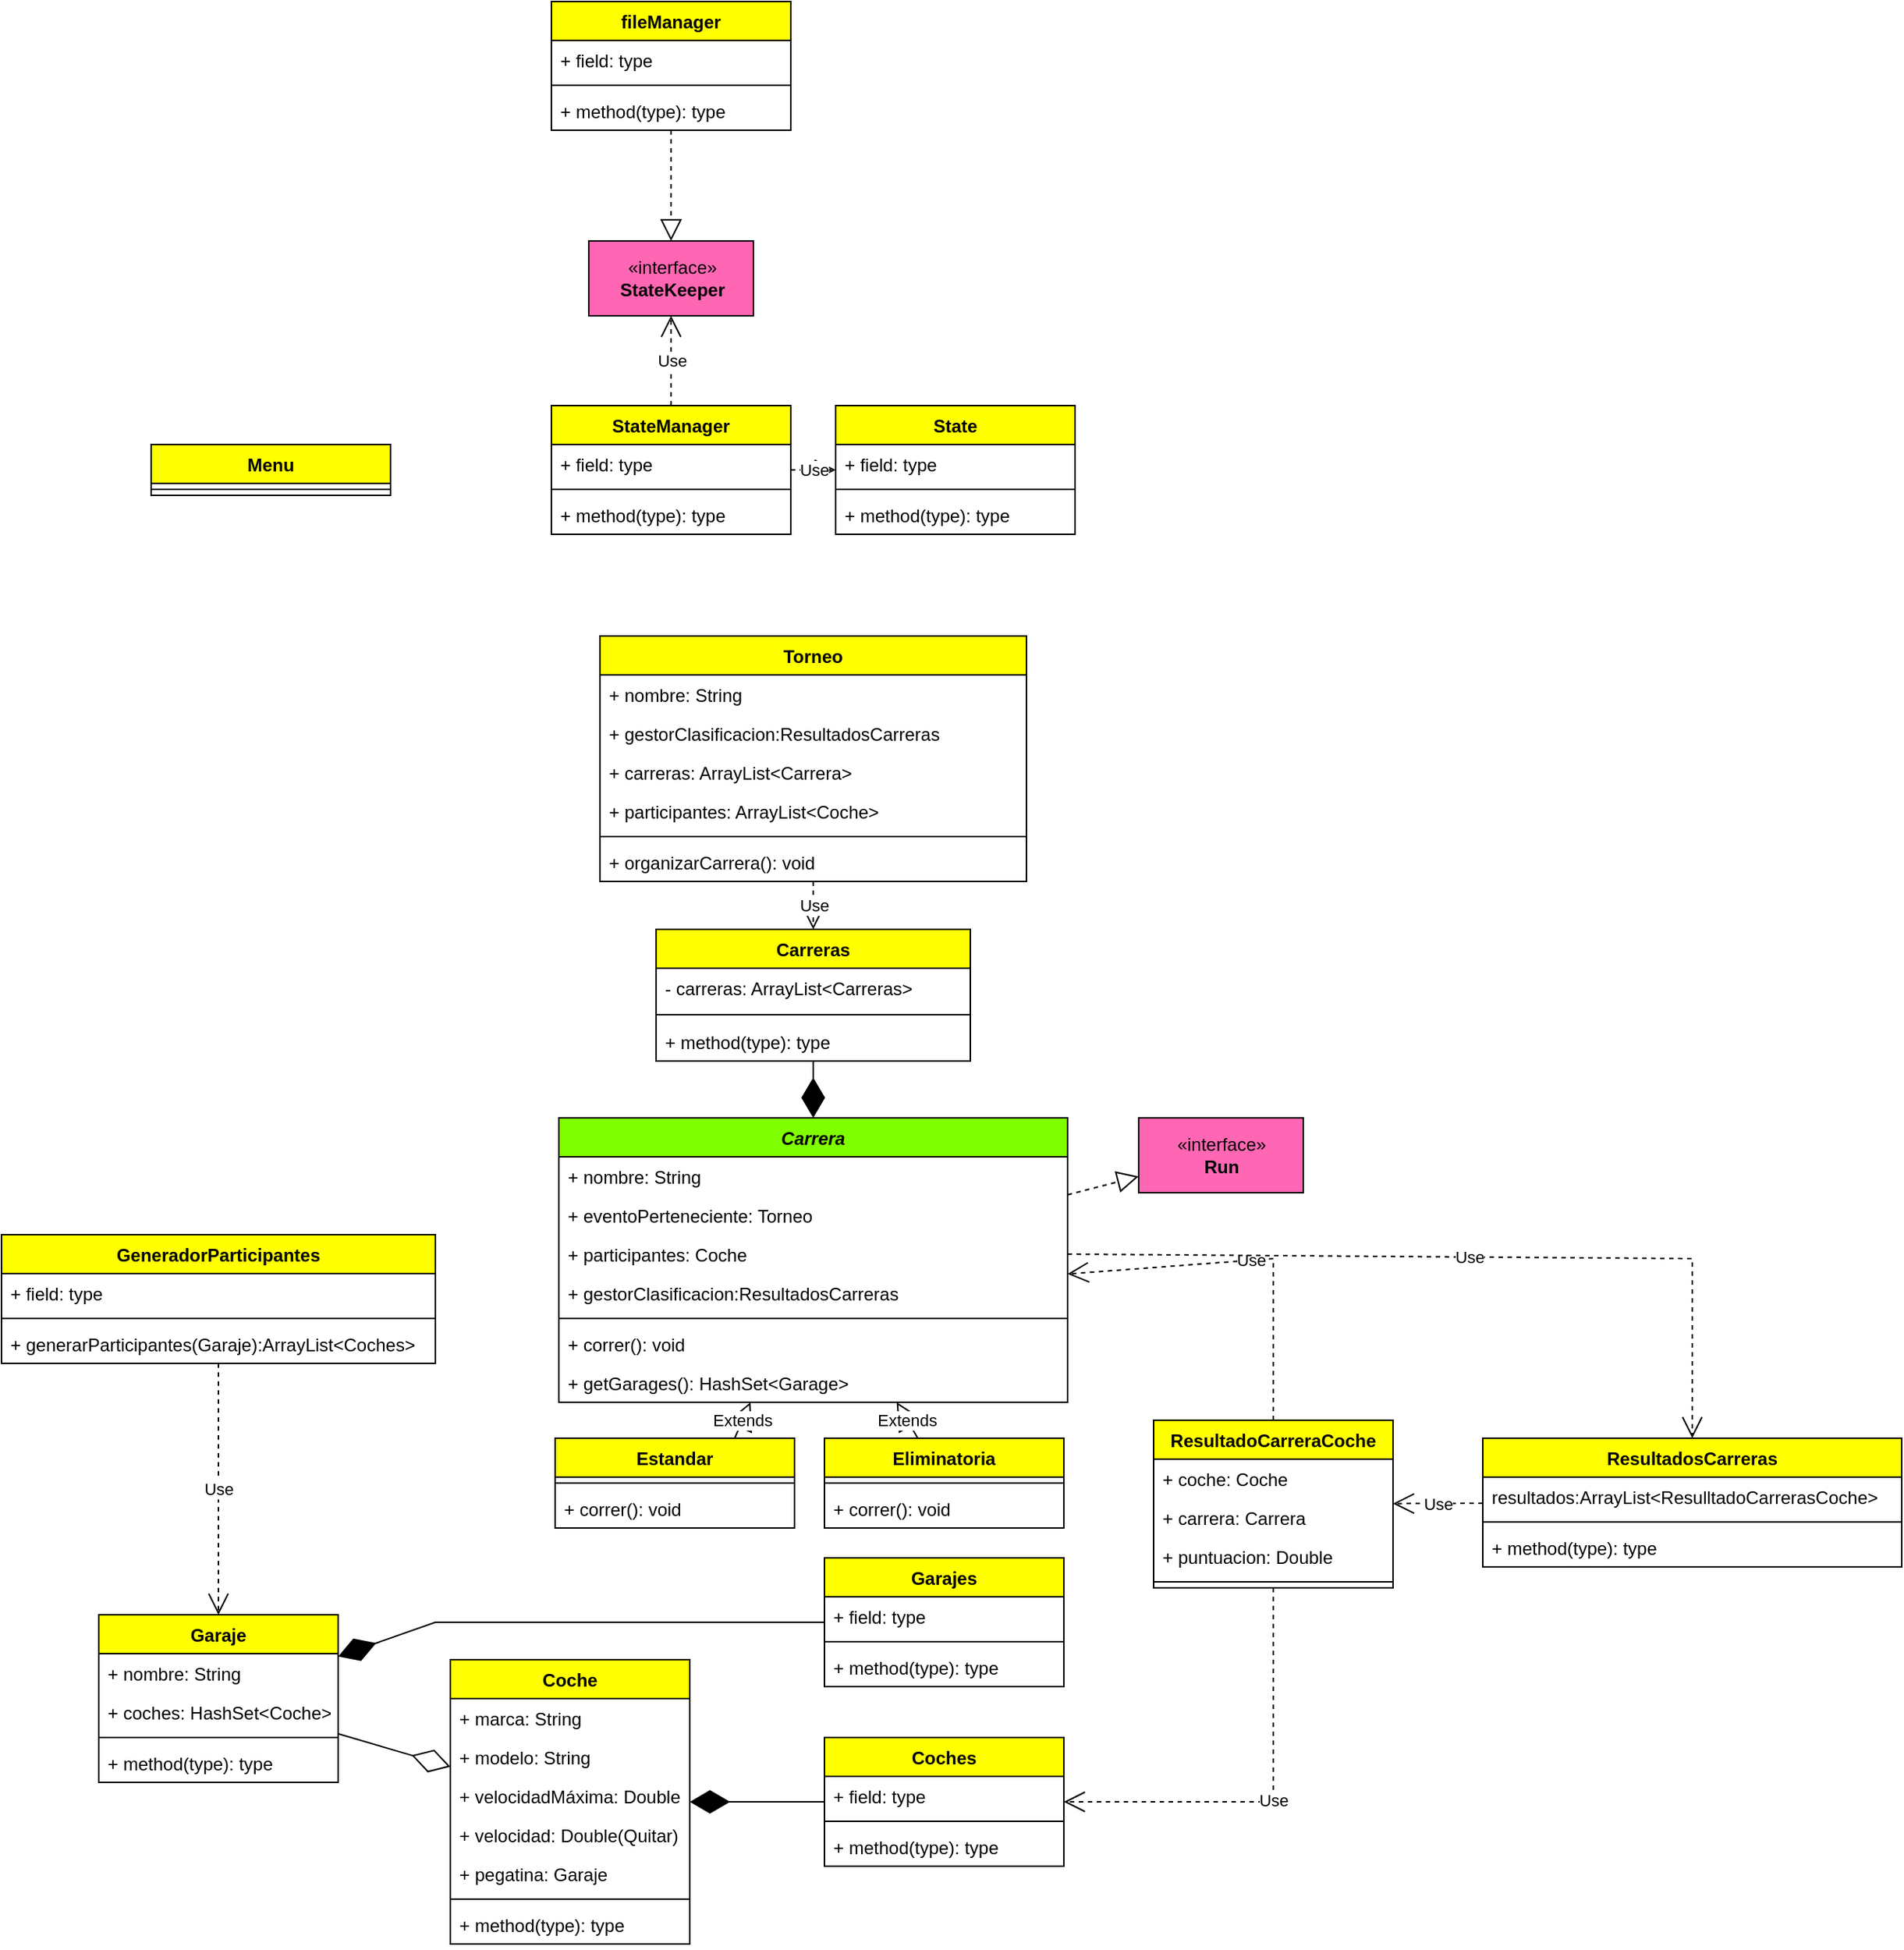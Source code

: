 <mxfile version="17.4.3" type="device"><diagram name="Page-1" id="9f46799a-70d6-7492-0946-bef42562c5a5"><mxGraphModel dx="2512" dy="765" grid="1" gridSize="10" guides="1" tooltips="1" connect="1" arrows="1" fold="1" page="1" pageScale="1" pageWidth="850" pageHeight="1100" background="none" math="0" shadow="0"><root><mxCell id="0"/><mxCell id="1" parent="0"/><mxCell id="482I30e5uRCD9CE9yHYS-5" value="Coche" style="swimlane;fontStyle=1;align=center;verticalAlign=top;childLayout=stackLayout;horizontal=1;startSize=26;horizontalStack=0;resizeParent=1;resizeParentMax=0;resizeLast=0;collapsible=1;marginBottom=0;fillColor=#FFFF00;" parent="1" vertex="1"><mxGeometry x="220" y="1108" width="160" height="190" as="geometry"/></mxCell><mxCell id="482I30e5uRCD9CE9yHYS-6" value="+ marca: String" style="text;strokeColor=none;fillColor=none;align=left;verticalAlign=top;spacingLeft=4;spacingRight=4;overflow=hidden;rotatable=0;points=[[0,0.5],[1,0.5]];portConstraint=eastwest;" parent="482I30e5uRCD9CE9yHYS-5" vertex="1"><mxGeometry y="26" width="160" height="26" as="geometry"/></mxCell><mxCell id="482I30e5uRCD9CE9yHYS-10" value="+ modelo: String" style="text;strokeColor=none;fillColor=none;align=left;verticalAlign=top;spacingLeft=4;spacingRight=4;overflow=hidden;rotatable=0;points=[[0,0.5],[1,0.5]];portConstraint=eastwest;" parent="482I30e5uRCD9CE9yHYS-5" vertex="1"><mxGeometry y="52" width="160" height="26" as="geometry"/></mxCell><mxCell id="482I30e5uRCD9CE9yHYS-11" value="+ velocidadMáxima: Double" style="text;strokeColor=none;fillColor=none;align=left;verticalAlign=top;spacingLeft=4;spacingRight=4;overflow=hidden;rotatable=0;points=[[0,0.5],[1,0.5]];portConstraint=eastwest;" parent="482I30e5uRCD9CE9yHYS-5" vertex="1"><mxGeometry y="78" width="160" height="26" as="geometry"/></mxCell><mxCell id="482I30e5uRCD9CE9yHYS-12" value="+ velocidad: Double(Quitar)" style="text;strokeColor=none;fillColor=none;align=left;verticalAlign=top;spacingLeft=4;spacingRight=4;overflow=hidden;rotatable=0;points=[[0,0.5],[1,0.5]];portConstraint=eastwest;" parent="482I30e5uRCD9CE9yHYS-5" vertex="1"><mxGeometry y="104" width="160" height="26" as="geometry"/></mxCell><mxCell id="482I30e5uRCD9CE9yHYS-13" value="+ pegatina: Garaje" style="text;strokeColor=none;fillColor=none;align=left;verticalAlign=top;spacingLeft=4;spacingRight=4;overflow=hidden;rotatable=0;points=[[0,0.5],[1,0.5]];portConstraint=eastwest;" parent="482I30e5uRCD9CE9yHYS-5" vertex="1"><mxGeometry y="130" width="160" height="26" as="geometry"/></mxCell><mxCell id="482I30e5uRCD9CE9yHYS-7" value="" style="line;strokeWidth=1;fillColor=none;align=left;verticalAlign=middle;spacingTop=-1;spacingLeft=3;spacingRight=3;rotatable=0;labelPosition=right;points=[];portConstraint=eastwest;" parent="482I30e5uRCD9CE9yHYS-5" vertex="1"><mxGeometry y="156" width="160" height="8" as="geometry"/></mxCell><mxCell id="482I30e5uRCD9CE9yHYS-8" value="+ method(type): type" style="text;strokeColor=none;fillColor=none;align=left;verticalAlign=top;spacingLeft=4;spacingRight=4;overflow=hidden;rotatable=0;points=[[0,0.5],[1,0.5]];portConstraint=eastwest;" parent="482I30e5uRCD9CE9yHYS-5" vertex="1"><mxGeometry y="164" width="160" height="26" as="geometry"/></mxCell><mxCell id="482I30e5uRCD9CE9yHYS-14" value="Garaje" style="swimlane;fontStyle=1;align=center;verticalAlign=top;childLayout=stackLayout;horizontal=1;startSize=26;horizontalStack=0;resizeParent=1;resizeParentMax=0;resizeLast=0;collapsible=1;marginBottom=0;fillColor=#FFFF00;" parent="1" vertex="1"><mxGeometry x="-15" y="1078" width="160" height="112" as="geometry"/></mxCell><mxCell id="482I30e5uRCD9CE9yHYS-15" value="+ nombre: String" style="text;strokeColor=none;fillColor=none;align=left;verticalAlign=top;spacingLeft=4;spacingRight=4;overflow=hidden;rotatable=0;points=[[0,0.5],[1,0.5]];portConstraint=eastwest;" parent="482I30e5uRCD9CE9yHYS-14" vertex="1"><mxGeometry y="26" width="160" height="26" as="geometry"/></mxCell><mxCell id="482I30e5uRCD9CE9yHYS-18" value="+ coches: HashSet&lt;Coche&gt;" style="text;strokeColor=none;fillColor=none;align=left;verticalAlign=top;spacingLeft=4;spacingRight=4;overflow=hidden;rotatable=0;points=[[0,0.5],[1,0.5]];portConstraint=eastwest;" parent="482I30e5uRCD9CE9yHYS-14" vertex="1"><mxGeometry y="52" width="160" height="26" as="geometry"/></mxCell><mxCell id="482I30e5uRCD9CE9yHYS-16" value="" style="line;strokeWidth=1;fillColor=none;align=left;verticalAlign=middle;spacingTop=-1;spacingLeft=3;spacingRight=3;rotatable=0;labelPosition=right;points=[];portConstraint=eastwest;" parent="482I30e5uRCD9CE9yHYS-14" vertex="1"><mxGeometry y="78" width="160" height="8" as="geometry"/></mxCell><mxCell id="482I30e5uRCD9CE9yHYS-17" value="+ method(type): type" style="text;strokeColor=none;fillColor=none;align=left;verticalAlign=top;spacingLeft=4;spacingRight=4;overflow=hidden;rotatable=0;points=[[0,0.5],[1,0.5]];portConstraint=eastwest;" parent="482I30e5uRCD9CE9yHYS-14" vertex="1"><mxGeometry y="86" width="160" height="26" as="geometry"/></mxCell><mxCell id="482I30e5uRCD9CE9yHYS-23" value="Torneo" style="swimlane;fontStyle=1;align=center;verticalAlign=top;childLayout=stackLayout;horizontal=1;startSize=26;horizontalStack=0;resizeParent=1;resizeParentMax=0;resizeLast=0;collapsible=1;marginBottom=0;fillColor=#FFFF00;" parent="1" vertex="1"><mxGeometry x="320" y="424" width="285" height="164" as="geometry"><mxRectangle x="170" y="300" width="70" height="26" as="alternateBounds"/></mxGeometry></mxCell><mxCell id="482I30e5uRCD9CE9yHYS-24" value="+ nombre: String" style="text;strokeColor=none;fillColor=none;align=left;verticalAlign=top;spacingLeft=4;spacingRight=4;overflow=hidden;rotatable=0;points=[[0,0.5],[1,0.5]];portConstraint=eastwest;" parent="482I30e5uRCD9CE9yHYS-23" vertex="1"><mxGeometry y="26" width="285" height="26" as="geometry"/></mxCell><mxCell id="482I30e5uRCD9CE9yHYS-36" value="+ gestorClasificacion:ResultadosCarreras" style="text;strokeColor=none;fillColor=none;align=left;verticalAlign=top;spacingLeft=4;spacingRight=4;overflow=hidden;rotatable=0;points=[[0,0.5],[1,0.5]];portConstraint=eastwest;" parent="482I30e5uRCD9CE9yHYS-23" vertex="1"><mxGeometry y="52" width="285" height="26" as="geometry"/></mxCell><mxCell id="482I30e5uRCD9CE9yHYS-27" value="+ carreras: ArrayList&lt;Carrera&gt;" style="text;strokeColor=none;fillColor=none;align=left;verticalAlign=top;spacingLeft=4;spacingRight=4;overflow=hidden;rotatable=0;points=[[0,0.5],[1,0.5]];portConstraint=eastwest;" parent="482I30e5uRCD9CE9yHYS-23" vertex="1"><mxGeometry y="78" width="285" height="26" as="geometry"/></mxCell><mxCell id="F-Wqj-1XcZ0HgV9-wXlC-21" value="+ participantes: ArrayList&lt;Coche&gt;" style="text;strokeColor=none;fillColor=none;align=left;verticalAlign=top;spacingLeft=4;spacingRight=4;overflow=hidden;rotatable=0;points=[[0,0.5],[1,0.5]];portConstraint=eastwest;" vertex="1" parent="482I30e5uRCD9CE9yHYS-23"><mxGeometry y="104" width="285" height="26" as="geometry"/></mxCell><mxCell id="482I30e5uRCD9CE9yHYS-25" value="" style="line;strokeWidth=1;fillColor=none;align=left;verticalAlign=middle;spacingTop=-1;spacingLeft=3;spacingRight=3;rotatable=0;labelPosition=right;points=[];portConstraint=eastwest;" parent="482I30e5uRCD9CE9yHYS-23" vertex="1"><mxGeometry y="130" width="285" height="8" as="geometry"/></mxCell><mxCell id="482I30e5uRCD9CE9yHYS-26" value="+ organizarCarrera(): void" style="text;strokeColor=none;fillColor=none;align=left;verticalAlign=top;spacingLeft=4;spacingRight=4;overflow=hidden;rotatable=0;points=[[0,0.5],[1,0.5]];portConstraint=eastwest;" parent="482I30e5uRCD9CE9yHYS-23" vertex="1"><mxGeometry y="138" width="285" height="26" as="geometry"/></mxCell><mxCell id="482I30e5uRCD9CE9yHYS-31" value="" style="endArrow=diamondThin;endFill=0;endSize=24;html=1;rounded=0;" parent="1" source="482I30e5uRCD9CE9yHYS-14" target="482I30e5uRCD9CE9yHYS-5" edge="1"><mxGeometry width="160" relative="1" as="geometry"><mxPoint x="210" y="1132" as="sourcePoint"/><mxPoint x="370" y="1132" as="targetPoint"/></mxGeometry></mxCell><mxCell id="482I30e5uRCD9CE9yHYS-32" value="Carrera" style="swimlane;fontStyle=3;align=center;verticalAlign=top;childLayout=stackLayout;horizontal=1;startSize=26;horizontalStack=0;resizeParent=1;resizeParentMax=0;resizeLast=0;collapsible=1;marginBottom=0;fillColor=#80FF00;" parent="1" vertex="1"><mxGeometry x="292.5" y="746" width="340" height="190" as="geometry"/></mxCell><mxCell id="482I30e5uRCD9CE9yHYS-33" value="+ nombre: String" style="text;strokeColor=none;fillColor=none;align=left;verticalAlign=top;spacingLeft=4;spacingRight=4;overflow=hidden;rotatable=0;points=[[0,0.5],[1,0.5]];portConstraint=eastwest;" parent="482I30e5uRCD9CE9yHYS-32" vertex="1"><mxGeometry y="26" width="340" height="26" as="geometry"/></mxCell><mxCell id="F-Wqj-1XcZ0HgV9-wXlC-32" value="+ eventoPerteneciente: Torneo" style="text;strokeColor=none;fillColor=none;align=left;verticalAlign=top;spacingLeft=4;spacingRight=4;overflow=hidden;rotatable=0;points=[[0,0.5],[1,0.5]];portConstraint=eastwest;" vertex="1" parent="482I30e5uRCD9CE9yHYS-32"><mxGeometry y="52" width="340" height="26" as="geometry"/></mxCell><mxCell id="F-Wqj-1XcZ0HgV9-wXlC-22" value="+ participantes: Coche" style="text;strokeColor=none;fillColor=none;align=left;verticalAlign=top;spacingLeft=4;spacingRight=4;overflow=hidden;rotatable=0;points=[[0,0.5],[1,0.5]];portConstraint=eastwest;" vertex="1" parent="482I30e5uRCD9CE9yHYS-32"><mxGeometry y="78" width="340" height="26" as="geometry"/></mxCell><mxCell id="482I30e5uRCD9CE9yHYS-38" value="+ gestorClasificacion:ResultadosCarreras" style="text;strokeColor=none;fillColor=none;align=left;verticalAlign=top;spacingLeft=4;spacingRight=4;overflow=hidden;rotatable=0;points=[[0,0.5],[1,0.5]];portConstraint=eastwest;" parent="482I30e5uRCD9CE9yHYS-32" vertex="1"><mxGeometry y="104" width="340" height="26" as="geometry"/></mxCell><mxCell id="482I30e5uRCD9CE9yHYS-34" value="" style="line;strokeWidth=1;fillColor=none;align=left;verticalAlign=middle;spacingTop=-1;spacingLeft=3;spacingRight=3;rotatable=0;labelPosition=right;points=[];portConstraint=eastwest;" parent="482I30e5uRCD9CE9yHYS-32" vertex="1"><mxGeometry y="130" width="340" height="8" as="geometry"/></mxCell><mxCell id="482I30e5uRCD9CE9yHYS-35" value="+ correr(): void" style="text;strokeColor=none;fillColor=none;align=left;verticalAlign=top;spacingLeft=4;spacingRight=4;overflow=hidden;rotatable=0;points=[[0,0.5],[1,0.5]];portConstraint=eastwest;" parent="482I30e5uRCD9CE9yHYS-32" vertex="1"><mxGeometry y="138" width="340" height="26" as="geometry"/></mxCell><mxCell id="Mdgu1siWDyCMY9cwynAu-4" value="+ getGarages(): HashSet&lt;Garage&gt;" style="text;strokeColor=none;fillColor=none;align=left;verticalAlign=top;spacingLeft=4;spacingRight=4;overflow=hidden;rotatable=0;points=[[0,0.5],[1,0.5]];portConstraint=eastwest;" parent="482I30e5uRCD9CE9yHYS-32" vertex="1"><mxGeometry y="164" width="340" height="26" as="geometry"/></mxCell><mxCell id="482I30e5uRCD9CE9yHYS-59" value="«interface»&lt;br&gt;&lt;b&gt;StateKeeper&lt;/b&gt;" style="html=1;fillColor=#FF66B3;" parent="1" vertex="1"><mxGeometry x="312.5" y="160" width="110" height="50" as="geometry"/></mxCell><mxCell id="482I30e5uRCD9CE9yHYS-64" value="fileManager" style="swimlane;fontStyle=1;align=center;verticalAlign=top;childLayout=stackLayout;horizontal=1;startSize=26;horizontalStack=0;resizeParent=1;resizeParentMax=0;resizeLast=0;collapsible=1;marginBottom=0;fillColor=#FFFF00;" parent="1" vertex="1"><mxGeometry x="287.5" width="160" height="86" as="geometry"/></mxCell><mxCell id="482I30e5uRCD9CE9yHYS-65" value="+ field: type" style="text;strokeColor=none;fillColor=none;align=left;verticalAlign=top;spacingLeft=4;spacingRight=4;overflow=hidden;rotatable=0;points=[[0,0.5],[1,0.5]];portConstraint=eastwest;" parent="482I30e5uRCD9CE9yHYS-64" vertex="1"><mxGeometry y="26" width="160" height="26" as="geometry"/></mxCell><mxCell id="482I30e5uRCD9CE9yHYS-66" value="" style="line;strokeWidth=1;fillColor=none;align=left;verticalAlign=middle;spacingTop=-1;spacingLeft=3;spacingRight=3;rotatable=0;labelPosition=right;points=[];portConstraint=eastwest;" parent="482I30e5uRCD9CE9yHYS-64" vertex="1"><mxGeometry y="52" width="160" height="8" as="geometry"/></mxCell><mxCell id="482I30e5uRCD9CE9yHYS-67" value="+ method(type): type" style="text;strokeColor=none;fillColor=none;align=left;verticalAlign=top;spacingLeft=4;spacingRight=4;overflow=hidden;rotatable=0;points=[[0,0.5],[1,0.5]];portConstraint=eastwest;" parent="482I30e5uRCD9CE9yHYS-64" vertex="1"><mxGeometry y="60" width="160" height="26" as="geometry"/></mxCell><mxCell id="482I30e5uRCD9CE9yHYS-80" value="Eliminatoria" style="swimlane;fontStyle=1;align=center;verticalAlign=top;childLayout=stackLayout;horizontal=1;startSize=26;horizontalStack=0;resizeParent=1;resizeParentMax=0;resizeLast=0;collapsible=1;marginBottom=0;fillColor=#FFFF00;" parent="1" vertex="1"><mxGeometry x="470" y="960" width="160" height="60" as="geometry"/></mxCell><mxCell id="482I30e5uRCD9CE9yHYS-82" value="" style="line;strokeWidth=1;fillColor=none;align=left;verticalAlign=middle;spacingTop=-1;spacingLeft=3;spacingRight=3;rotatable=0;labelPosition=right;points=[];portConstraint=eastwest;" parent="482I30e5uRCD9CE9yHYS-80" vertex="1"><mxGeometry y="26" width="160" height="8" as="geometry"/></mxCell><mxCell id="482I30e5uRCD9CE9yHYS-92" value="+ correr(): void" style="text;strokeColor=none;fillColor=none;align=left;verticalAlign=top;spacingLeft=4;spacingRight=4;overflow=hidden;rotatable=0;points=[[0,0.5],[1,0.5]];portConstraint=eastwest;" parent="482I30e5uRCD9CE9yHYS-80" vertex="1"><mxGeometry y="34" width="160" height="26" as="geometry"/></mxCell><mxCell id="482I30e5uRCD9CE9yHYS-84" value="Estandar" style="swimlane;fontStyle=1;align=center;verticalAlign=top;childLayout=stackLayout;horizontal=1;startSize=26;horizontalStack=0;resizeParent=1;resizeParentMax=0;resizeLast=0;collapsible=1;marginBottom=0;fillColor=#FFFF00;" parent="1" vertex="1"><mxGeometry x="290" y="960" width="160" height="60" as="geometry"/></mxCell><mxCell id="482I30e5uRCD9CE9yHYS-86" value="" style="line;strokeWidth=1;fillColor=none;align=left;verticalAlign=middle;spacingTop=-1;spacingLeft=3;spacingRight=3;rotatable=0;labelPosition=right;points=[];portConstraint=eastwest;" parent="482I30e5uRCD9CE9yHYS-84" vertex="1"><mxGeometry y="26" width="160" height="8" as="geometry"/></mxCell><mxCell id="482I30e5uRCD9CE9yHYS-91" value="+ correr(): void" style="text;strokeColor=none;fillColor=none;align=left;verticalAlign=top;spacingLeft=4;spacingRight=4;overflow=hidden;rotatable=0;points=[[0,0.5],[1,0.5]];portConstraint=eastwest;" parent="482I30e5uRCD9CE9yHYS-84" vertex="1"><mxGeometry y="34" width="160" height="26" as="geometry"/></mxCell><mxCell id="482I30e5uRCD9CE9yHYS-88" value="Extends" style="endArrow=block;endSize=16;endFill=0;html=1;rounded=0;exitX=0.75;exitY=0;exitDx=0;exitDy=0;" parent="1" source="482I30e5uRCD9CE9yHYS-84" target="482I30e5uRCD9CE9yHYS-32" edge="1"><mxGeometry width="160" relative="1" as="geometry"><mxPoint x="630" y="1100" as="sourcePoint"/><mxPoint x="790" y="1100" as="targetPoint"/></mxGeometry></mxCell><mxCell id="482I30e5uRCD9CE9yHYS-89" value="Extends" style="endArrow=block;endSize=16;endFill=0;html=1;rounded=0;" parent="1" source="482I30e5uRCD9CE9yHYS-80" target="482I30e5uRCD9CE9yHYS-32" edge="1"><mxGeometry width="160" relative="1" as="geometry"><mxPoint x="300" y="1060" as="sourcePoint"/><mxPoint x="650" y="1090" as="targetPoint"/></mxGeometry></mxCell><mxCell id="vS4q9iZGlOzv-MS9dgwE-1" value="StateManager" style="swimlane;fontStyle=1;align=center;verticalAlign=top;childLayout=stackLayout;horizontal=1;startSize=26;horizontalStack=0;resizeParent=1;resizeParentMax=0;resizeLast=0;collapsible=1;marginBottom=0;fillColor=#FFFF00;" parent="1" vertex="1"><mxGeometry x="287.5" y="270" width="160" height="86" as="geometry"/></mxCell><mxCell id="vS4q9iZGlOzv-MS9dgwE-2" value="+ field: type" style="text;strokeColor=none;fillColor=none;align=left;verticalAlign=top;spacingLeft=4;spacingRight=4;overflow=hidden;rotatable=0;points=[[0,0.5],[1,0.5]];portConstraint=eastwest;" parent="vS4q9iZGlOzv-MS9dgwE-1" vertex="1"><mxGeometry y="26" width="160" height="26" as="geometry"/></mxCell><mxCell id="vS4q9iZGlOzv-MS9dgwE-3" value="" style="line;strokeWidth=1;fillColor=none;align=left;verticalAlign=middle;spacingTop=-1;spacingLeft=3;spacingRight=3;rotatable=0;labelPosition=right;points=[];portConstraint=eastwest;" parent="vS4q9iZGlOzv-MS9dgwE-1" vertex="1"><mxGeometry y="52" width="160" height="8" as="geometry"/></mxCell><mxCell id="vS4q9iZGlOzv-MS9dgwE-4" value="+ method(type): type" style="text;strokeColor=none;fillColor=none;align=left;verticalAlign=top;spacingLeft=4;spacingRight=4;overflow=hidden;rotatable=0;points=[[0,0.5],[1,0.5]];portConstraint=eastwest;" parent="vS4q9iZGlOzv-MS9dgwE-1" vertex="1"><mxGeometry y="60" width="160" height="26" as="geometry"/></mxCell><mxCell id="vS4q9iZGlOzv-MS9dgwE-6" value="State" style="swimlane;fontStyle=1;align=center;verticalAlign=top;childLayout=stackLayout;horizontal=1;startSize=26;horizontalStack=0;resizeParent=1;resizeParentMax=0;resizeLast=0;collapsible=1;marginBottom=0;fillColor=#FFFF00;" parent="1" vertex="1"><mxGeometry x="477.5" y="270" width="160" height="86" as="geometry"/></mxCell><mxCell id="vS4q9iZGlOzv-MS9dgwE-7" value="+ field: type" style="text;strokeColor=none;fillColor=none;align=left;verticalAlign=top;spacingLeft=4;spacingRight=4;overflow=hidden;rotatable=0;points=[[0,0.5],[1,0.5]];portConstraint=eastwest;" parent="vS4q9iZGlOzv-MS9dgwE-6" vertex="1"><mxGeometry y="26" width="160" height="26" as="geometry"/></mxCell><mxCell id="vS4q9iZGlOzv-MS9dgwE-8" value="" style="line;strokeWidth=1;fillColor=none;align=left;verticalAlign=middle;spacingTop=-1;spacingLeft=3;spacingRight=3;rotatable=0;labelPosition=right;points=[];portConstraint=eastwest;" parent="vS4q9iZGlOzv-MS9dgwE-6" vertex="1"><mxGeometry y="52" width="160" height="8" as="geometry"/></mxCell><mxCell id="vS4q9iZGlOzv-MS9dgwE-9" value="+ method(type): type" style="text;strokeColor=none;fillColor=none;align=left;verticalAlign=top;spacingLeft=4;spacingRight=4;overflow=hidden;rotatable=0;points=[[0,0.5],[1,0.5]];portConstraint=eastwest;" parent="vS4q9iZGlOzv-MS9dgwE-6" vertex="1"><mxGeometry y="60" width="160" height="26" as="geometry"/></mxCell><mxCell id="vS4q9iZGlOzv-MS9dgwE-10" value="Use" style="endArrow=open;endSize=12;dashed=1;html=1;rounded=0;" parent="1" source="vS4q9iZGlOzv-MS9dgwE-1" target="vS4q9iZGlOzv-MS9dgwE-6" edge="1"><mxGeometry width="160" relative="1" as="geometry"><mxPoint x="472.5" y="310" as="sourcePoint"/><mxPoint x="632.5" y="310" as="targetPoint"/></mxGeometry></mxCell><mxCell id="vS4q9iZGlOzv-MS9dgwE-13" value="Use" style="endArrow=open;endSize=12;dashed=1;html=1;rounded=0;" parent="1" source="vS4q9iZGlOzv-MS9dgwE-1" target="482I30e5uRCD9CE9yHYS-59" edge="1"><mxGeometry width="160" relative="1" as="geometry"><mxPoint x="257.5" y="150" as="sourcePoint"/><mxPoint x="417.5" y="150" as="targetPoint"/></mxGeometry></mxCell><mxCell id="Mdgu1siWDyCMY9cwynAu-24" value="GeneradorParticipantes" style="swimlane;fontStyle=1;align=center;verticalAlign=top;childLayout=stackLayout;horizontal=1;startSize=26;horizontalStack=0;resizeParent=1;resizeParentMax=0;resizeLast=0;collapsible=1;marginBottom=0;fillColor=#FFFF00;" parent="1" vertex="1"><mxGeometry x="-80" y="824" width="290" height="86" as="geometry"/></mxCell><mxCell id="Mdgu1siWDyCMY9cwynAu-25" value="+ field: type" style="text;strokeColor=none;fillColor=none;align=left;verticalAlign=top;spacingLeft=4;spacingRight=4;overflow=hidden;rotatable=0;points=[[0,0.5],[1,0.5]];portConstraint=eastwest;" parent="Mdgu1siWDyCMY9cwynAu-24" vertex="1"><mxGeometry y="26" width="290" height="26" as="geometry"/></mxCell><mxCell id="Mdgu1siWDyCMY9cwynAu-26" value="" style="line;strokeWidth=1;fillColor=none;align=left;verticalAlign=middle;spacingTop=-1;spacingLeft=3;spacingRight=3;rotatable=0;labelPosition=right;points=[];portConstraint=eastwest;" parent="Mdgu1siWDyCMY9cwynAu-24" vertex="1"><mxGeometry y="52" width="290" height="8" as="geometry"/></mxCell><mxCell id="Mdgu1siWDyCMY9cwynAu-27" value="+ generarParticipantes(Garaje):ArrayList&lt;Coches&gt;" style="text;strokeColor=none;fillColor=none;align=left;verticalAlign=top;spacingLeft=4;spacingRight=4;overflow=hidden;rotatable=0;points=[[0,0.5],[1,0.5]];portConstraint=eastwest;" parent="Mdgu1siWDyCMY9cwynAu-24" vertex="1"><mxGeometry y="60" width="290" height="26" as="geometry"/></mxCell><mxCell id="Mdgu1siWDyCMY9cwynAu-30" value="Use" style="endArrow=open;endSize=12;dashed=1;html=1;rounded=0;" parent="1" source="Mdgu1siWDyCMY9cwynAu-24" target="482I30e5uRCD9CE9yHYS-14" edge="1"><mxGeometry width="160" relative="1" as="geometry"><mxPoint x="430.1" y="658" as="sourcePoint"/><mxPoint x="566.62" y="738" as="targetPoint"/></mxGeometry></mxCell><mxCell id="Mdgu1siWDyCMY9cwynAu-31" value="«interface»&lt;br&gt;&lt;b&gt;Run&lt;br&gt;&lt;/b&gt;" style="html=1;fillColor=#FF66B3;" parent="1" vertex="1"><mxGeometry x="680" y="746" width="110" height="50" as="geometry"/></mxCell><mxCell id="Mdgu1siWDyCMY9cwynAu-32" value="" style="endArrow=block;dashed=1;endFill=0;endSize=12;html=1;rounded=0;" parent="1" source="482I30e5uRCD9CE9yHYS-32" target="Mdgu1siWDyCMY9cwynAu-31" edge="1"><mxGeometry width="160" relative="1" as="geometry"><mxPoint x="-90" y="810" as="sourcePoint"/><mxPoint x="70" y="810" as="targetPoint"/></mxGeometry></mxCell><mxCell id="Mdgu1siWDyCMY9cwynAu-33" value="Garajes" style="swimlane;fontStyle=1;align=center;verticalAlign=top;childLayout=stackLayout;horizontal=1;startSize=26;horizontalStack=0;resizeParent=1;resizeParentMax=0;resizeLast=0;collapsible=1;marginBottom=0;fillColor=#FFFF00;" parent="1" vertex="1"><mxGeometry x="470" y="1040" width="160" height="86" as="geometry"/></mxCell><mxCell id="Mdgu1siWDyCMY9cwynAu-34" value="+ field: type" style="text;strokeColor=none;fillColor=none;align=left;verticalAlign=top;spacingLeft=4;spacingRight=4;overflow=hidden;rotatable=0;points=[[0,0.5],[1,0.5]];portConstraint=eastwest;" parent="Mdgu1siWDyCMY9cwynAu-33" vertex="1"><mxGeometry y="26" width="160" height="26" as="geometry"/></mxCell><mxCell id="Mdgu1siWDyCMY9cwynAu-35" value="" style="line;strokeWidth=1;fillColor=none;align=left;verticalAlign=middle;spacingTop=-1;spacingLeft=3;spacingRight=3;rotatable=0;labelPosition=right;points=[];portConstraint=eastwest;" parent="Mdgu1siWDyCMY9cwynAu-33" vertex="1"><mxGeometry y="52" width="160" height="8" as="geometry"/></mxCell><mxCell id="Mdgu1siWDyCMY9cwynAu-36" value="+ method(type): type" style="text;strokeColor=none;fillColor=none;align=left;verticalAlign=top;spacingLeft=4;spacingRight=4;overflow=hidden;rotatable=0;points=[[0,0.5],[1,0.5]];portConstraint=eastwest;" parent="Mdgu1siWDyCMY9cwynAu-33" vertex="1"><mxGeometry y="60" width="160" height="26" as="geometry"/></mxCell><mxCell id="Mdgu1siWDyCMY9cwynAu-37" value="Coches" style="swimlane;fontStyle=1;align=center;verticalAlign=top;childLayout=stackLayout;horizontal=1;startSize=26;horizontalStack=0;resizeParent=1;resizeParentMax=0;resizeLast=0;collapsible=1;marginBottom=0;fillColor=#FFFF00;" parent="1" vertex="1"><mxGeometry x="470" y="1160" width="160" height="86" as="geometry"/></mxCell><mxCell id="Mdgu1siWDyCMY9cwynAu-38" value="+ field: type" style="text;strokeColor=none;fillColor=none;align=left;verticalAlign=top;spacingLeft=4;spacingRight=4;overflow=hidden;rotatable=0;points=[[0,0.5],[1,0.5]];portConstraint=eastwest;" parent="Mdgu1siWDyCMY9cwynAu-37" vertex="1"><mxGeometry y="26" width="160" height="26" as="geometry"/></mxCell><mxCell id="Mdgu1siWDyCMY9cwynAu-39" value="" style="line;strokeWidth=1;fillColor=none;align=left;verticalAlign=middle;spacingTop=-1;spacingLeft=3;spacingRight=3;rotatable=0;labelPosition=right;points=[];portConstraint=eastwest;" parent="Mdgu1siWDyCMY9cwynAu-37" vertex="1"><mxGeometry y="52" width="160" height="8" as="geometry"/></mxCell><mxCell id="Mdgu1siWDyCMY9cwynAu-40" value="+ method(type): type" style="text;strokeColor=none;fillColor=none;align=left;verticalAlign=top;spacingLeft=4;spacingRight=4;overflow=hidden;rotatable=0;points=[[0,0.5],[1,0.5]];portConstraint=eastwest;" parent="Mdgu1siWDyCMY9cwynAu-37" vertex="1"><mxGeometry y="60" width="160" height="26" as="geometry"/></mxCell><mxCell id="Mdgu1siWDyCMY9cwynAu-47" value="" style="endArrow=diamondThin;endFill=1;endSize=24;html=1;rounded=0;" parent="1" source="Mdgu1siWDyCMY9cwynAu-33" target="482I30e5uRCD9CE9yHYS-14" edge="1"><mxGeometry width="160" relative="1" as="geometry"><mxPoint x="820" y="968" as="sourcePoint"/><mxPoint x="980" y="968" as="targetPoint"/><Array as="points"><mxPoint x="210" y="1083"/></Array></mxGeometry></mxCell><mxCell id="Mdgu1siWDyCMY9cwynAu-48" value="" style="endArrow=diamondThin;endFill=1;endSize=24;html=1;rounded=0;" parent="1" source="Mdgu1siWDyCMY9cwynAu-37" target="482I30e5uRCD9CE9yHYS-5" edge="1"><mxGeometry width="160" relative="1" as="geometry"><mxPoint x="690" y="990" as="sourcePoint"/><mxPoint x="220.0" y="1215" as="targetPoint"/></mxGeometry></mxCell><mxCell id="Mdgu1siWDyCMY9cwynAu-53" value="Menu" style="swimlane;fontStyle=1;align=center;verticalAlign=top;childLayout=stackLayout;horizontal=1;startSize=26;horizontalStack=0;resizeParent=1;resizeParentMax=0;resizeLast=0;collapsible=1;marginBottom=0;fillColor=#FFFF00;" parent="1" vertex="1"><mxGeometry x="20" y="296" width="160" height="34" as="geometry"/></mxCell><mxCell id="Mdgu1siWDyCMY9cwynAu-55" value="" style="line;strokeWidth=1;fillColor=none;align=left;verticalAlign=middle;spacingTop=-1;spacingLeft=3;spacingRight=3;rotatable=0;labelPosition=right;points=[];portConstraint=eastwest;" parent="Mdgu1siWDyCMY9cwynAu-53" vertex="1"><mxGeometry y="26" width="160" height="8" as="geometry"/></mxCell><mxCell id="F-Wqj-1XcZ0HgV9-wXlC-3" value="ResultadoCarreraCoche" style="swimlane;fontStyle=1;align=center;verticalAlign=top;childLayout=stackLayout;horizontal=1;startSize=26;horizontalStack=0;resizeParent=1;resizeParentMax=0;resizeLast=0;collapsible=1;marginBottom=0;fillColor=#FFFF00;" vertex="1" parent="1"><mxGeometry x="690" y="948" width="160" height="112" as="geometry"/></mxCell><mxCell id="F-Wqj-1XcZ0HgV9-wXlC-4" value="+ coche: Coche" style="text;strokeColor=none;fillColor=none;align=left;verticalAlign=top;spacingLeft=4;spacingRight=4;overflow=hidden;rotatable=0;points=[[0,0.5],[1,0.5]];portConstraint=eastwest;" vertex="1" parent="F-Wqj-1XcZ0HgV9-wXlC-3"><mxGeometry y="26" width="160" height="26" as="geometry"/></mxCell><mxCell id="F-Wqj-1XcZ0HgV9-wXlC-11" value="+ carrera: Carrera" style="text;strokeColor=none;fillColor=none;align=left;verticalAlign=top;spacingLeft=4;spacingRight=4;overflow=hidden;rotatable=0;points=[[0,0.5],[1,0.5]];portConstraint=eastwest;" vertex="1" parent="F-Wqj-1XcZ0HgV9-wXlC-3"><mxGeometry y="52" width="160" height="26" as="geometry"/></mxCell><mxCell id="F-Wqj-1XcZ0HgV9-wXlC-12" value="+ puntuacion: Double" style="text;strokeColor=none;fillColor=none;align=left;verticalAlign=top;spacingLeft=4;spacingRight=4;overflow=hidden;rotatable=0;points=[[0,0.5],[1,0.5]];portConstraint=eastwest;" vertex="1" parent="F-Wqj-1XcZ0HgV9-wXlC-3"><mxGeometry y="78" width="160" height="26" as="geometry"/></mxCell><mxCell id="F-Wqj-1XcZ0HgV9-wXlC-5" value="" style="line;strokeWidth=1;fillColor=none;align=left;verticalAlign=middle;spacingTop=-1;spacingLeft=3;spacingRight=3;rotatable=0;labelPosition=right;points=[];portConstraint=eastwest;" vertex="1" parent="F-Wqj-1XcZ0HgV9-wXlC-3"><mxGeometry y="104" width="160" height="8" as="geometry"/></mxCell><mxCell id="F-Wqj-1XcZ0HgV9-wXlC-13" value="ResultadosCarreras" style="swimlane;fontStyle=1;align=center;verticalAlign=top;childLayout=stackLayout;horizontal=1;startSize=26;horizontalStack=0;resizeParent=1;resizeParentMax=0;resizeLast=0;collapsible=1;marginBottom=0;fillColor=#FFFF00;" vertex="1" parent="1"><mxGeometry x="910" y="960" width="280" height="86" as="geometry"/></mxCell><mxCell id="F-Wqj-1XcZ0HgV9-wXlC-14" value="resultados:ArrayList&lt;ResulltadoCarrerasCoche&gt;" style="text;strokeColor=none;fillColor=none;align=left;verticalAlign=top;spacingLeft=4;spacingRight=4;overflow=hidden;rotatable=0;points=[[0,0.5],[1,0.5]];portConstraint=eastwest;" vertex="1" parent="F-Wqj-1XcZ0HgV9-wXlC-13"><mxGeometry y="26" width="280" height="26" as="geometry"/></mxCell><mxCell id="F-Wqj-1XcZ0HgV9-wXlC-15" value="" style="line;strokeWidth=1;fillColor=none;align=left;verticalAlign=middle;spacingTop=-1;spacingLeft=3;spacingRight=3;rotatable=0;labelPosition=right;points=[];portConstraint=eastwest;" vertex="1" parent="F-Wqj-1XcZ0HgV9-wXlC-13"><mxGeometry y="52" width="280" height="8" as="geometry"/></mxCell><mxCell id="F-Wqj-1XcZ0HgV9-wXlC-16" value="+ method(type): type" style="text;strokeColor=none;fillColor=none;align=left;verticalAlign=top;spacingLeft=4;spacingRight=4;overflow=hidden;rotatable=0;points=[[0,0.5],[1,0.5]];portConstraint=eastwest;" vertex="1" parent="F-Wqj-1XcZ0HgV9-wXlC-13"><mxGeometry y="60" width="280" height="26" as="geometry"/></mxCell><mxCell id="F-Wqj-1XcZ0HgV9-wXlC-17" value="Use" style="endArrow=open;endSize=12;dashed=1;html=1;rounded=0;" edge="1" parent="1" source="F-Wqj-1XcZ0HgV9-wXlC-13" target="F-Wqj-1XcZ0HgV9-wXlC-3"><mxGeometry width="160" relative="1" as="geometry"><mxPoint x="940" y="1138" as="sourcePoint"/><mxPoint x="1100" y="1138" as="targetPoint"/></mxGeometry></mxCell><mxCell id="F-Wqj-1XcZ0HgV9-wXlC-19" value="Use" style="endArrow=open;endSize=12;dashed=1;html=1;rounded=0;" edge="1" parent="1" source="F-Wqj-1XcZ0HgV9-wXlC-3" target="Mdgu1siWDyCMY9cwynAu-37"><mxGeometry width="160" relative="1" as="geometry"><mxPoint x="840" y="1178" as="sourcePoint"/><mxPoint x="1000" y="1178" as="targetPoint"/><Array as="points"><mxPoint x="770" y="1203"/></Array></mxGeometry></mxCell><mxCell id="F-Wqj-1XcZ0HgV9-wXlC-20" value="Use" style="endArrow=open;endSize=12;dashed=1;html=1;rounded=0;" edge="1" parent="1" source="F-Wqj-1XcZ0HgV9-wXlC-3" target="482I30e5uRCD9CE9yHYS-38"><mxGeometry width="160" relative="1" as="geometry"><mxPoint x="730" y="878" as="sourcePoint"/><mxPoint x="890" y="878" as="targetPoint"/><Array as="points"><mxPoint x="770" y="840"/></Array></mxGeometry></mxCell><mxCell id="F-Wqj-1XcZ0HgV9-wXlC-23" value="" style="endArrow=block;dashed=1;endFill=0;endSize=12;html=1;rounded=0;" edge="1" parent="1" source="482I30e5uRCD9CE9yHYS-64" target="482I30e5uRCD9CE9yHYS-59"><mxGeometry width="160" relative="1" as="geometry"><mxPoint x="117.5" y="200" as="sourcePoint"/><mxPoint x="277.5" y="200" as="targetPoint"/></mxGeometry></mxCell><mxCell id="F-Wqj-1XcZ0HgV9-wXlC-24" value="Carreras" style="swimlane;fontStyle=1;align=center;verticalAlign=top;childLayout=stackLayout;horizontal=1;startSize=26;horizontalStack=0;resizeParent=1;resizeParentMax=0;resizeLast=0;collapsible=1;marginBottom=0;fillColor=#FFFF00;" vertex="1" parent="1"><mxGeometry x="357.5" y="620" width="210" height="88" as="geometry"/></mxCell><mxCell id="F-Wqj-1XcZ0HgV9-wXlC-25" value="- carreras: ArrayList&lt;Carreras&gt;" style="text;strokeColor=none;fillColor=none;align=left;verticalAlign=top;spacingLeft=4;spacingRight=4;overflow=hidden;rotatable=0;points=[[0,0.5],[1,0.5]];portConstraint=eastwest;" vertex="1" parent="F-Wqj-1XcZ0HgV9-wXlC-24"><mxGeometry y="26" width="210" height="26" as="geometry"/></mxCell><mxCell id="F-Wqj-1XcZ0HgV9-wXlC-26" value="" style="line;strokeWidth=1;fillColor=none;align=left;verticalAlign=middle;spacingTop=-1;spacingLeft=3;spacingRight=3;rotatable=0;labelPosition=right;points=[];portConstraint=eastwest;" vertex="1" parent="F-Wqj-1XcZ0HgV9-wXlC-24"><mxGeometry y="52" width="210" height="10" as="geometry"/></mxCell><mxCell id="F-Wqj-1XcZ0HgV9-wXlC-27" value="+ method(type): type" style="text;strokeColor=none;fillColor=none;align=left;verticalAlign=top;spacingLeft=4;spacingRight=4;overflow=hidden;rotatable=0;points=[[0,0.5],[1,0.5]];portConstraint=eastwest;" vertex="1" parent="F-Wqj-1XcZ0HgV9-wXlC-24"><mxGeometry y="62" width="210" height="26" as="geometry"/></mxCell><mxCell id="F-Wqj-1XcZ0HgV9-wXlC-28" value="" style="endArrow=diamondThin;endFill=1;endSize=24;html=1;rounded=0;" edge="1" parent="1" source="F-Wqj-1XcZ0HgV9-wXlC-24" target="482I30e5uRCD9CE9yHYS-32"><mxGeometry width="160" relative="1" as="geometry"><mxPoint x="490" y="740" as="sourcePoint"/><mxPoint x="400" y="740" as="targetPoint"/></mxGeometry></mxCell><mxCell id="F-Wqj-1XcZ0HgV9-wXlC-30" value="Use" style="endArrow=open;endSize=12;dashed=1;html=1;rounded=0;" edge="1" parent="1" source="482I30e5uRCD9CE9yHYS-23" target="F-Wqj-1XcZ0HgV9-wXlC-24"><mxGeometry width="160" relative="1" as="geometry"><mxPoint x="70" y="480" as="sourcePoint"/><mxPoint x="230" y="480" as="targetPoint"/></mxGeometry></mxCell><mxCell id="F-Wqj-1XcZ0HgV9-wXlC-31" value="Use" style="endArrow=open;endSize=12;dashed=1;html=1;rounded=0;exitX=1;exitY=0.5;exitDx=0;exitDy=0;" edge="1" parent="1" source="F-Wqj-1XcZ0HgV9-wXlC-22" target="F-Wqj-1XcZ0HgV9-wXlC-13"><mxGeometry width="160" relative="1" as="geometry"><mxPoint x="900" y="800" as="sourcePoint"/><mxPoint x="840" y="800.214" as="targetPoint"/><Array as="points"><mxPoint x="1050" y="840"/></Array></mxGeometry></mxCell></root></mxGraphModel></diagram></mxfile>
